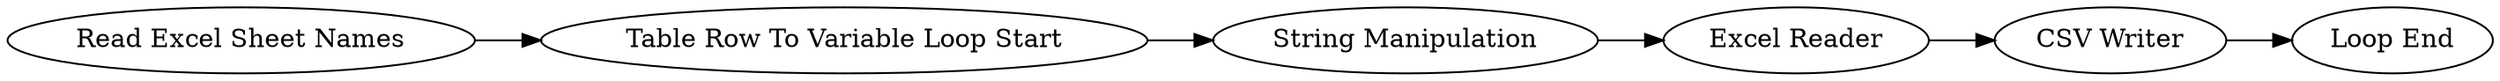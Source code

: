 digraph {
	9 -> 3
	3 -> 7
	7 -> 4
	2 -> 9
	1 -> 2
	1 [label="Read Excel Sheet Names"]
	7 [label="CSV Writer"]
	9 [label="String Manipulation"]
	4 [label="Loop End"]
	3 [label="Excel Reader"]
	2 [label="Table Row To Variable Loop Start"]
	rankdir=LR
}
